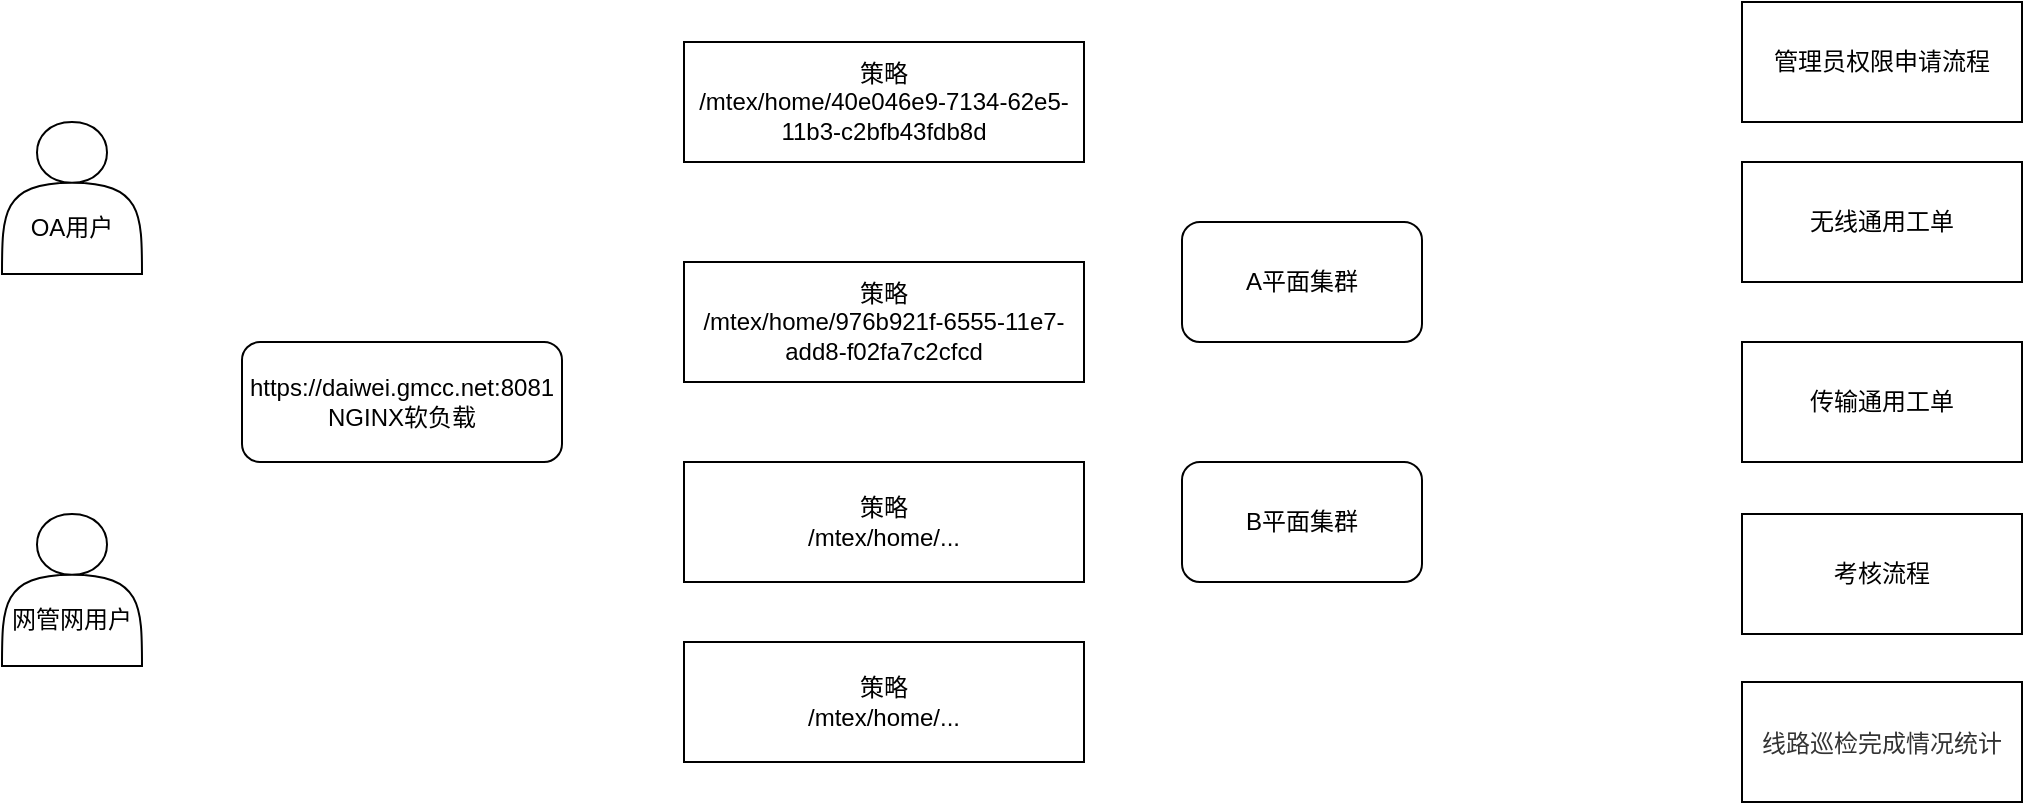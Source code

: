 <mxfile version="24.2.5" type="github">
  <diagram name="Page-1" id="90a13364-a465-7bf4-72fc-28e22215d7a0">
    <mxGraphModel dx="1434" dy="771" grid="1" gridSize="10" guides="1" tooltips="1" connect="1" arrows="1" fold="1" page="1" pageScale="1.5" pageWidth="1169" pageHeight="826" background="none" math="0" shadow="0">
      <root>
        <mxCell id="0" style=";html=1;" />
        <mxCell id="1" style=";html=1;" parent="0" />
        <mxCell id="PmSagH819ou6p5QeZkUR-2" value="&lt;div&gt;&lt;br&gt;&lt;/div&gt;&lt;div&gt;&lt;br&gt;&lt;/div&gt;&lt;div&gt;网管网用户&lt;/div&gt;" style="shape=actor;whiteSpace=wrap;html=1;" vertex="1" parent="1">
          <mxGeometry x="120" y="676" width="70" height="76" as="geometry" />
        </mxCell>
        <mxCell id="PmSagH819ou6p5QeZkUR-3" value="&lt;div&gt;&lt;br&gt;&lt;/div&gt;&lt;div&gt;&lt;br&gt;&lt;/div&gt;&lt;div&gt;OA用户&lt;/div&gt;" style="shape=actor;whiteSpace=wrap;html=1;" vertex="1" parent="1">
          <mxGeometry x="120" y="480" width="70" height="76" as="geometry" />
        </mxCell>
        <mxCell id="PmSagH819ou6p5QeZkUR-5" value="https://daiwei.gmcc.net:8081&lt;div&gt;NGINX软负载&lt;/div&gt;" style="rounded=1;whiteSpace=wrap;html=1;" vertex="1" parent="1">
          <mxGeometry x="240" y="590" width="160" height="60" as="geometry" />
        </mxCell>
        <mxCell id="PmSagH819ou6p5QeZkUR-6" value="策略&lt;div&gt;/mtex/home/40e046e9-7134-62e5-11b3-c2bfb43fdb8d&lt;/div&gt;" style="rounded=0;whiteSpace=wrap;html=1;" vertex="1" parent="1">
          <mxGeometry x="461" y="440" width="200" height="60" as="geometry" />
        </mxCell>
        <mxCell id="PmSagH819ou6p5QeZkUR-10" value="策略&lt;div&gt;/mtex/home/976b921f-6555-11e7-add8-f02fa7c2cfcd&lt;/div&gt;" style="rounded=0;whiteSpace=wrap;html=1;" vertex="1" parent="1">
          <mxGeometry x="461" y="550" width="200" height="60" as="geometry" />
        </mxCell>
        <mxCell id="PmSagH819ou6p5QeZkUR-11" value="策略&lt;div&gt;/mtex/home/...&lt;/div&gt;" style="rounded=0;whiteSpace=wrap;html=1;" vertex="1" parent="1">
          <mxGeometry x="461" y="650" width="200" height="60" as="geometry" />
        </mxCell>
        <mxCell id="PmSagH819ou6p5QeZkUR-12" value="策略&lt;div&gt;/mtex/home/...&lt;/div&gt;" style="rounded=0;whiteSpace=wrap;html=1;" vertex="1" parent="1">
          <mxGeometry x="461" y="740" width="200" height="60" as="geometry" />
        </mxCell>
        <mxCell id="PmSagH819ou6p5QeZkUR-13" value="A平面集群" style="rounded=1;whiteSpace=wrap;html=1;" vertex="1" parent="1">
          <mxGeometry x="710" y="530" width="120" height="60" as="geometry" />
        </mxCell>
        <mxCell id="PmSagH819ou6p5QeZkUR-14" value="B平面集群" style="rounded=1;whiteSpace=wrap;html=1;" vertex="1" parent="1">
          <mxGeometry x="710" y="650" width="120" height="60" as="geometry" />
        </mxCell>
        <mxCell id="PmSagH819ou6p5QeZkUR-16" value="管理员权限申请流程" style="rounded=0;whiteSpace=wrap;html=1;" vertex="1" parent="1">
          <mxGeometry x="990" y="420" width="140" height="60" as="geometry" />
        </mxCell>
        <mxCell id="PmSagH819ou6p5QeZkUR-17" value="无线通用工单" style="rounded=0;whiteSpace=wrap;html=1;" vertex="1" parent="1">
          <mxGeometry x="990" y="500" width="140" height="60" as="geometry" />
        </mxCell>
        <mxCell id="PmSagH819ou6p5QeZkUR-18" value="传输通用工单" style="rounded=0;whiteSpace=wrap;html=1;" vertex="1" parent="1">
          <mxGeometry x="990" y="590" width="140" height="60" as="geometry" />
        </mxCell>
        <mxCell id="PmSagH819ou6p5QeZkUR-19" value="考核流程" style="rounded=0;whiteSpace=wrap;html=1;" vertex="1" parent="1">
          <mxGeometry x="990" y="676" width="140" height="60" as="geometry" />
        </mxCell>
        <mxCell id="PmSagH819ou6p5QeZkUR-20" value="&lt;span style=&quot;color: rgb(51, 51, 51); font-family: &amp;quot;Microsoft YaHei&amp;quot;, &amp;quot;Helvetica Neue&amp;quot;, Helvetica, Arial, sans-serif; text-align: start; background-color: rgb(255, 255, 255);&quot;&gt;线路巡检完成情况统计&lt;/span&gt;" style="rounded=0;whiteSpace=wrap;html=1;" vertex="1" parent="1">
          <mxGeometry x="990" y="760" width="140" height="60" as="geometry" />
        </mxCell>
      </root>
    </mxGraphModel>
  </diagram>
</mxfile>
